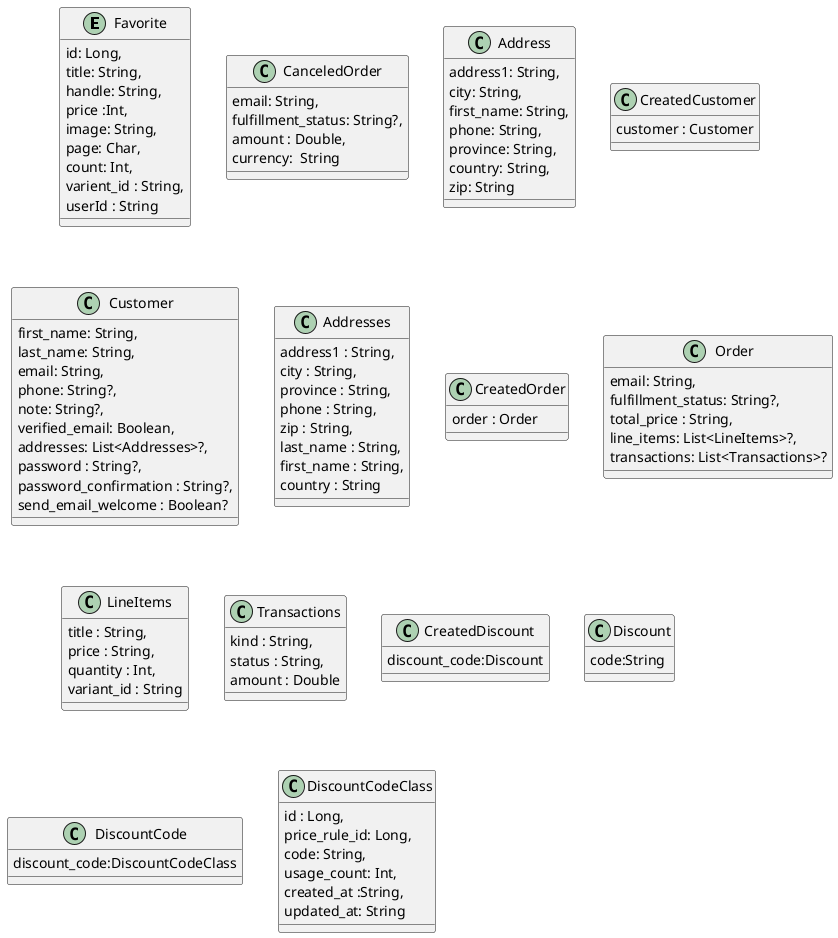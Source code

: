@startuml

  entity Favorite{
     id: Long,
     title: String,
     handle: String,
     price :Int,
     image: String,
     page: Char,
     count: Int,
     varient_id : String,
     userId : String
}
class CanceledOrder{
     email: String,
     fulfillment_status: String?,
     amount : Double,
     currency:  String
}
class Address{
     address1: String,
     city: String,
     first_name: String,
     phone: String,
     province: String,
     country: String,
     zip: String
    }

 class CreatedCustomer {
    customer : Customer
 }
 class Customer{
     first_name: String,
     last_name: String,
     email: String,
     phone: String?,
     note: String?,
     verified_email: Boolean,
     addresses: List<Addresses>?,
     password : String?,
     password_confirmation : String?,
     send_email_welcome : Boolean?
}
 class Addresses {
      address1 : String,
      city : String,
      province : String,
      phone : String,
      zip : String,
      last_name : String,
      first_name : String,
      country : String
 }
  class CreatedOrder{
      order : Order
 }
  class Order{
      email: String,
      fulfillment_status: String?,
      total_price : String,
      line_items: List<LineItems>?,
      transactions: List<Transactions>?
}
  class LineItems {
      title : String,
      price : String,
      quantity : Int,
      variant_id : String
 }
  class Transactions {
      kind : String,
      status : String,
      amount : Double
 }
  class CreatedDiscount{
      discount_code:Discount
 }

  class Discount{
      code:String
}
 class DiscountCode{
     discount_code:DiscountCodeClass
}
class DiscountCodeClass{
     id : Long,
     price_rule_id: Long,
     code: String,
     usage_count: Int,
     created_at :String,
     updated_at: String
}
@enduml